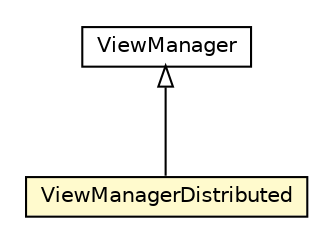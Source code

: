 #!/usr/local/bin/dot
#
# Class diagram 
# Generated by UMLGraph version R5_6-24-gf6e263 (http://www.umlgraph.org/)
#

digraph G {
	edge [fontname="Helvetica",fontsize=10,labelfontname="Helvetica",labelfontsize=10];
	node [fontname="Helvetica",fontsize=10,shape=plaintext];
	nodesep=0.25;
	ranksep=0.5;
	// com.orientechnologies.orient.core.db.viewmanager.ViewManager
	c8385645 [label=<<table title="com.orientechnologies.orient.core.db.viewmanager.ViewManager" border="0" cellborder="1" cellspacing="0" cellpadding="2" port="p" href="../../../core/db/viewmanager/ViewManager.html">
		<tr><td><table border="0" cellspacing="0" cellpadding="1">
<tr><td align="center" balign="center"> ViewManager </td></tr>
		</table></td></tr>
		</table>>, URL="../../../core/db/viewmanager/ViewManager.html", fontname="Helvetica", fontcolor="black", fontsize=10.0];
	// com.orientechnologies.orient.server.distributed.impl.ViewManagerDistributed
	c8387803 [label=<<table title="com.orientechnologies.orient.server.distributed.impl.ViewManagerDistributed" border="0" cellborder="1" cellspacing="0" cellpadding="2" port="p" bgcolor="lemonChiffon" href="./ViewManagerDistributed.html">
		<tr><td><table border="0" cellspacing="0" cellpadding="1">
<tr><td align="center" balign="center"> ViewManagerDistributed </td></tr>
		</table></td></tr>
		</table>>, URL="./ViewManagerDistributed.html", fontname="Helvetica", fontcolor="black", fontsize=10.0];
	//com.orientechnologies.orient.server.distributed.impl.ViewManagerDistributed extends com.orientechnologies.orient.core.db.viewmanager.ViewManager
	c8385645:p -> c8387803:p [dir=back,arrowtail=empty];
}

